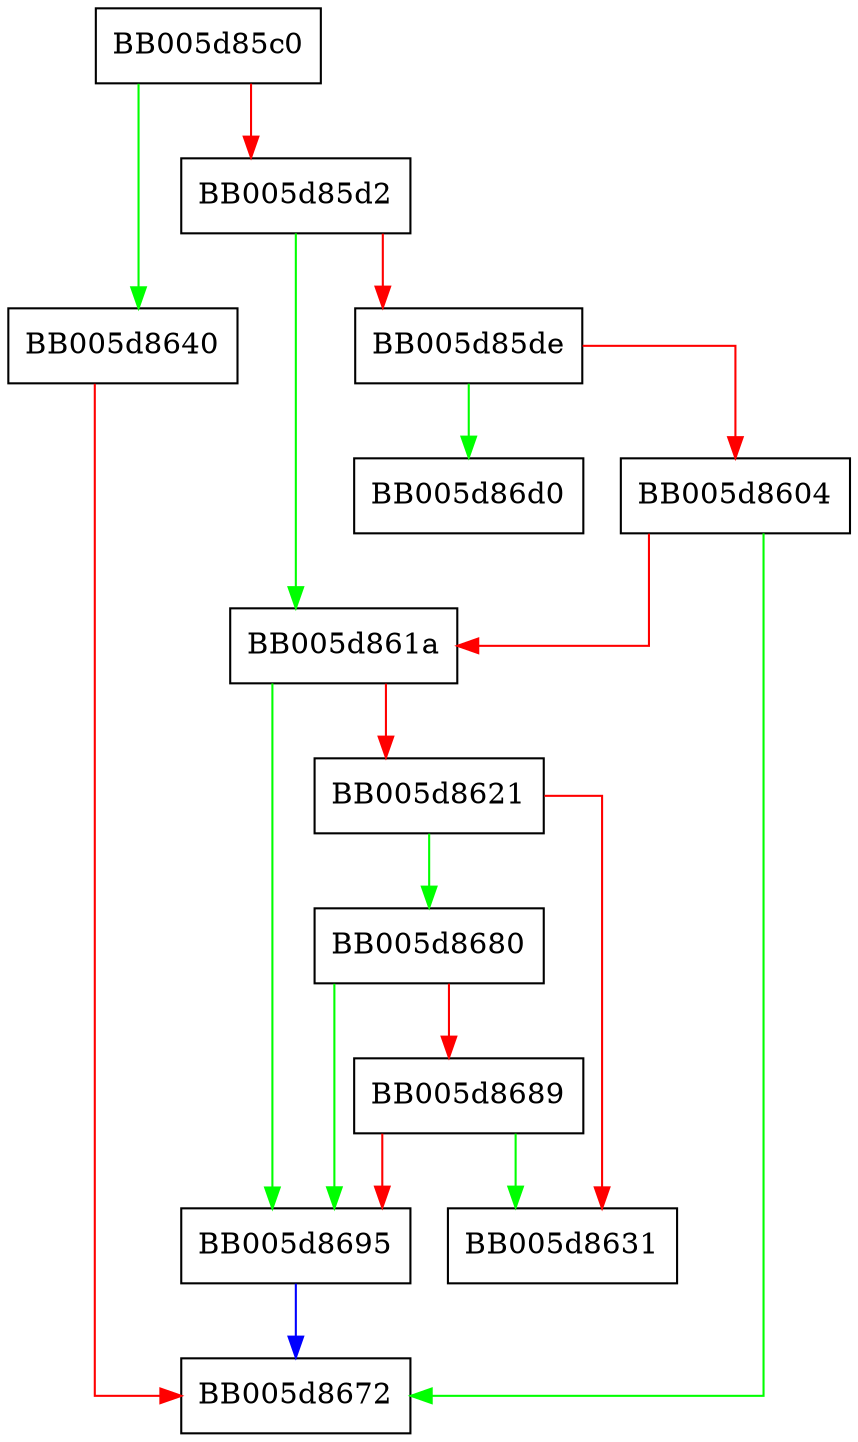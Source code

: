 digraph EVP_PKEY_param_check {
  node [shape="box"];
  graph [splines=ortho];
  BB005d85c0 -> BB005d8640 [color="green"];
  BB005d85c0 -> BB005d85d2 [color="red"];
  BB005d85d2 -> BB005d861a [color="green"];
  BB005d85d2 -> BB005d85de [color="red"];
  BB005d85de -> BB005d86d0 [color="green"];
  BB005d85de -> BB005d8604 [color="red"];
  BB005d8604 -> BB005d8672 [color="green"];
  BB005d8604 -> BB005d861a [color="red"];
  BB005d861a -> BB005d8695 [color="green"];
  BB005d861a -> BB005d8621 [color="red"];
  BB005d8621 -> BB005d8680 [color="green"];
  BB005d8621 -> BB005d8631 [color="red"];
  BB005d8640 -> BB005d8672 [color="red"];
  BB005d8680 -> BB005d8695 [color="green"];
  BB005d8680 -> BB005d8689 [color="red"];
  BB005d8689 -> BB005d8631 [color="green"];
  BB005d8689 -> BB005d8695 [color="red"];
  BB005d8695 -> BB005d8672 [color="blue"];
}
